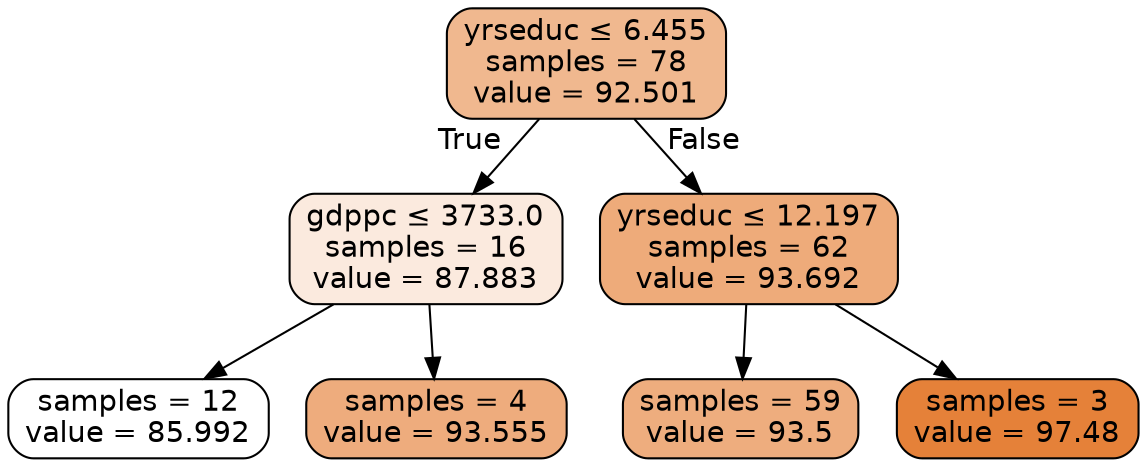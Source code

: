 digraph Tree {
node [shape=box, style="filled, rounded", color="black", fontname="helvetica"] ;
edge [fontname="helvetica"] ;
0 [label=<yrseduc &le; 6.455<br/>samples = 78<br/>value = 92.501>, fillcolor="#f0b88f"] ;
1 [label=<gdppc &le; 3733.0<br/>samples = 16<br/>value = 87.883>, fillcolor="#fbeade"] ;
0 -> 1 [labeldistance=2.5, labelangle=45, headlabel="True"] ;
2 [label=<samples = 12<br/>value = 85.992>, fillcolor="#ffffff"] ;
1 -> 2 ;
3 [label=<samples = 4<br/>value = 93.555>, fillcolor="#eeac7d"] ;
1 -> 3 ;
4 [label=<yrseduc &le; 12.197<br/>samples = 62<br/>value = 93.692>, fillcolor="#eeab7a"] ;
0 -> 4 [labeldistance=2.5, labelangle=-45, headlabel="False"] ;
5 [label=<samples = 59<br/>value = 93.5>, fillcolor="#eead7e"] ;
4 -> 5 ;
6 [label=<samples = 3<br/>value = 97.48>, fillcolor="#e58139"] ;
4 -> 6 ;
}

